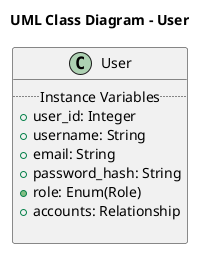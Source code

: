 @startuml
scale 1
title "UML Class Diagram - User"

class User {
  .. Instance Variables ..
  + user_id: Integer
  + username: String
  + email: String
  + password_hash: String
  + role: Enum(Role)
  + accounts: Relationship

}
@enduml
